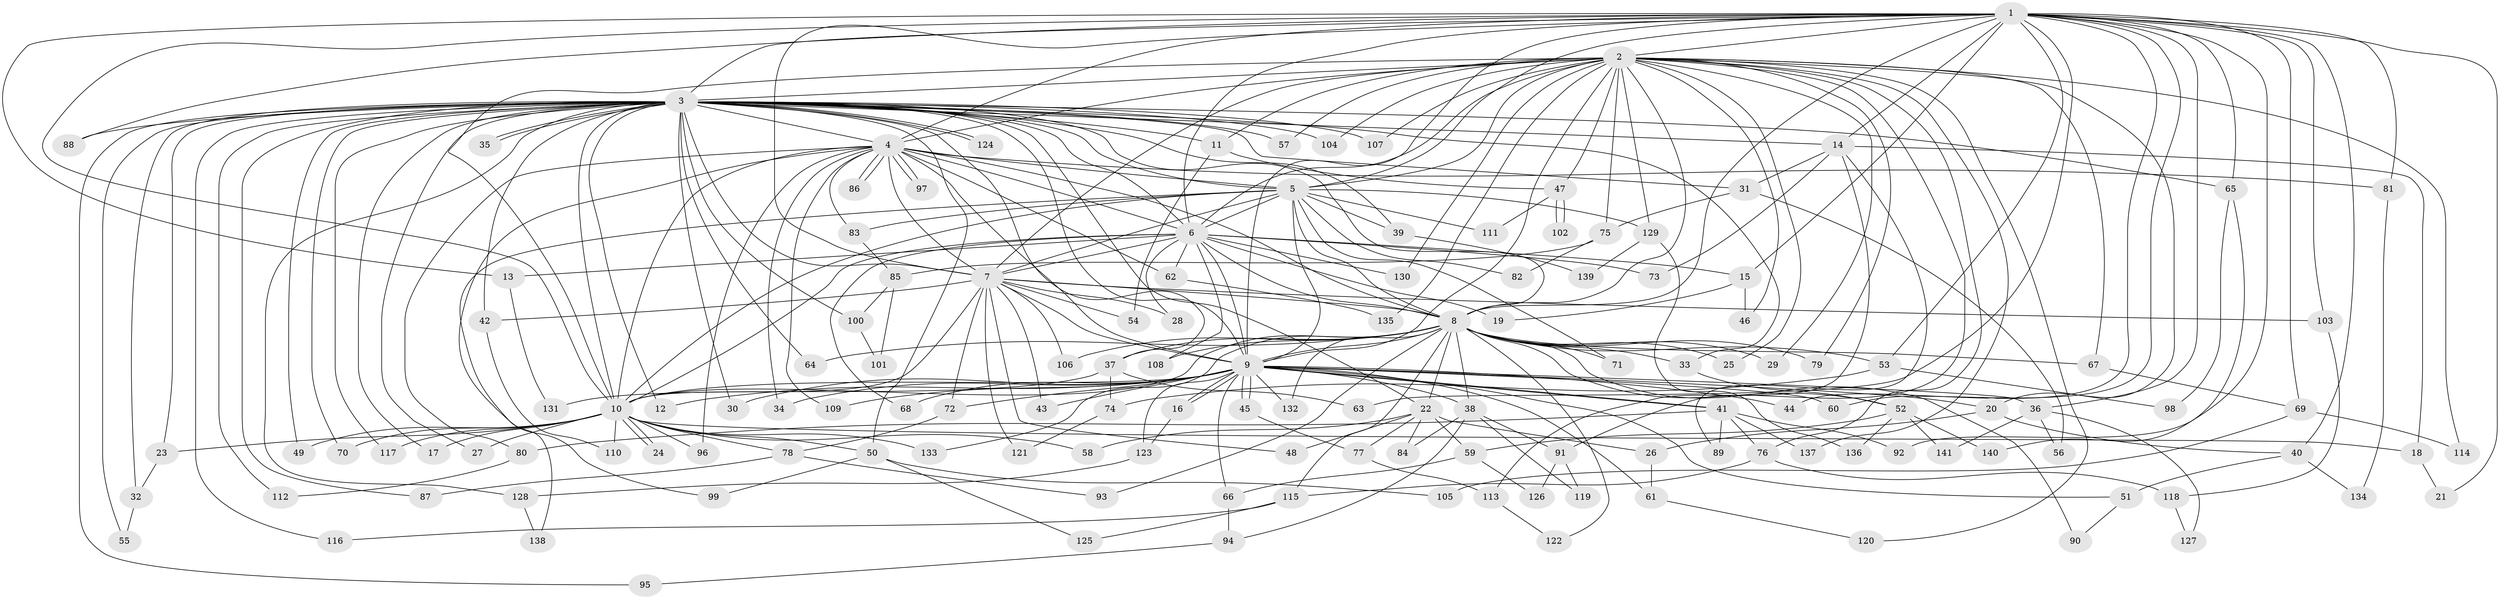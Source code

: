 // coarse degree distribution, {30: 0.018018018018018018, 27: 0.009009009009009009, 37: 0.009009009009009009, 16: 0.009009009009009009, 14: 0.009009009009009009, 28: 0.009009009009009009, 26: 0.009009009009009009, 2: 0.5585585585585585, 3: 0.16216216216216217, 8: 0.018018018018018018, 5: 0.05405405405405406, 1: 0.018018018018018018, 7: 0.018018018018018018, 4: 0.09009009009009009, 6: 0.009009009009009009}
// Generated by graph-tools (version 1.1) at 2025/51/02/27/25 19:51:48]
// undirected, 141 vertices, 307 edges
graph export_dot {
graph [start="1"]
  node [color=gray90,style=filled];
  1;
  2;
  3;
  4;
  5;
  6;
  7;
  8;
  9;
  10;
  11;
  12;
  13;
  14;
  15;
  16;
  17;
  18;
  19;
  20;
  21;
  22;
  23;
  24;
  25;
  26;
  27;
  28;
  29;
  30;
  31;
  32;
  33;
  34;
  35;
  36;
  37;
  38;
  39;
  40;
  41;
  42;
  43;
  44;
  45;
  46;
  47;
  48;
  49;
  50;
  51;
  52;
  53;
  54;
  55;
  56;
  57;
  58;
  59;
  60;
  61;
  62;
  63;
  64;
  65;
  66;
  67;
  68;
  69;
  70;
  71;
  72;
  73;
  74;
  75;
  76;
  77;
  78;
  79;
  80;
  81;
  82;
  83;
  84;
  85;
  86;
  87;
  88;
  89;
  90;
  91;
  92;
  93;
  94;
  95;
  96;
  97;
  98;
  99;
  100;
  101;
  102;
  103;
  104;
  105;
  106;
  107;
  108;
  109;
  110;
  111;
  112;
  113;
  114;
  115;
  116;
  117;
  118;
  119;
  120;
  121;
  122;
  123;
  124;
  125;
  126;
  127;
  128;
  129;
  130;
  131;
  132;
  133;
  134;
  135;
  136;
  137;
  138;
  139;
  140;
  141;
  1 -- 2;
  1 -- 3;
  1 -- 4;
  1 -- 5;
  1 -- 6;
  1 -- 7;
  1 -- 8;
  1 -- 9;
  1 -- 10;
  1 -- 13;
  1 -- 14;
  1 -- 15;
  1 -- 21;
  1 -- 36;
  1 -- 40;
  1 -- 44;
  1 -- 53;
  1 -- 60;
  1 -- 63;
  1 -- 65;
  1 -- 69;
  1 -- 81;
  1 -- 88;
  1 -- 92;
  1 -- 103;
  2 -- 3;
  2 -- 4;
  2 -- 5;
  2 -- 6;
  2 -- 7;
  2 -- 8;
  2 -- 9;
  2 -- 10;
  2 -- 11;
  2 -- 20;
  2 -- 25;
  2 -- 29;
  2 -- 46;
  2 -- 47;
  2 -- 57;
  2 -- 67;
  2 -- 75;
  2 -- 76;
  2 -- 79;
  2 -- 91;
  2 -- 104;
  2 -- 107;
  2 -- 114;
  2 -- 120;
  2 -- 129;
  2 -- 130;
  2 -- 135;
  2 -- 137;
  3 -- 4;
  3 -- 5;
  3 -- 6;
  3 -- 7;
  3 -- 8;
  3 -- 9;
  3 -- 10;
  3 -- 11;
  3 -- 12;
  3 -- 14;
  3 -- 17;
  3 -- 22;
  3 -- 23;
  3 -- 27;
  3 -- 30;
  3 -- 31;
  3 -- 32;
  3 -- 33;
  3 -- 35;
  3 -- 35;
  3 -- 37;
  3 -- 39;
  3 -- 42;
  3 -- 49;
  3 -- 50;
  3 -- 55;
  3 -- 57;
  3 -- 64;
  3 -- 65;
  3 -- 70;
  3 -- 87;
  3 -- 88;
  3 -- 95;
  3 -- 100;
  3 -- 104;
  3 -- 107;
  3 -- 112;
  3 -- 116;
  3 -- 117;
  3 -- 124;
  3 -- 124;
  3 -- 128;
  4 -- 5;
  4 -- 6;
  4 -- 7;
  4 -- 8;
  4 -- 9;
  4 -- 10;
  4 -- 34;
  4 -- 62;
  4 -- 80;
  4 -- 81;
  4 -- 83;
  4 -- 86;
  4 -- 86;
  4 -- 96;
  4 -- 97;
  4 -- 97;
  4 -- 99;
  4 -- 109;
  5 -- 6;
  5 -- 7;
  5 -- 8;
  5 -- 9;
  5 -- 10;
  5 -- 39;
  5 -- 71;
  5 -- 82;
  5 -- 83;
  5 -- 111;
  5 -- 129;
  5 -- 138;
  6 -- 7;
  6 -- 8;
  6 -- 9;
  6 -- 10;
  6 -- 13;
  6 -- 15;
  6 -- 19;
  6 -- 28;
  6 -- 62;
  6 -- 68;
  6 -- 73;
  6 -- 108;
  6 -- 130;
  7 -- 8;
  7 -- 9;
  7 -- 10;
  7 -- 28;
  7 -- 42;
  7 -- 43;
  7 -- 48;
  7 -- 54;
  7 -- 72;
  7 -- 103;
  7 -- 106;
  7 -- 121;
  8 -- 9;
  8 -- 10;
  8 -- 22;
  8 -- 25;
  8 -- 29;
  8 -- 33;
  8 -- 37;
  8 -- 38;
  8 -- 52;
  8 -- 53;
  8 -- 64;
  8 -- 67;
  8 -- 71;
  8 -- 79;
  8 -- 90;
  8 -- 93;
  8 -- 106;
  8 -- 108;
  8 -- 115;
  8 -- 122;
  8 -- 132;
  8 -- 133;
  9 -- 10;
  9 -- 12;
  9 -- 16;
  9 -- 16;
  9 -- 20;
  9 -- 30;
  9 -- 34;
  9 -- 36;
  9 -- 38;
  9 -- 41;
  9 -- 41;
  9 -- 43;
  9 -- 44;
  9 -- 45;
  9 -- 45;
  9 -- 51;
  9 -- 60;
  9 -- 61;
  9 -- 66;
  9 -- 68;
  9 -- 72;
  9 -- 109;
  9 -- 123;
  9 -- 132;
  10 -- 17;
  10 -- 18;
  10 -- 23;
  10 -- 24;
  10 -- 24;
  10 -- 27;
  10 -- 49;
  10 -- 50;
  10 -- 58;
  10 -- 70;
  10 -- 78;
  10 -- 96;
  10 -- 110;
  10 -- 117;
  10 -- 133;
  11 -- 47;
  11 -- 54;
  13 -- 131;
  14 -- 18;
  14 -- 31;
  14 -- 73;
  14 -- 89;
  14 -- 113;
  15 -- 19;
  15 -- 46;
  16 -- 123;
  18 -- 21;
  20 -- 26;
  20 -- 40;
  22 -- 26;
  22 -- 48;
  22 -- 58;
  22 -- 59;
  22 -- 77;
  22 -- 84;
  23 -- 32;
  26 -- 61;
  31 -- 56;
  31 -- 75;
  32 -- 55;
  33 -- 52;
  36 -- 56;
  36 -- 127;
  36 -- 141;
  37 -- 63;
  37 -- 74;
  37 -- 131;
  38 -- 84;
  38 -- 91;
  38 -- 94;
  38 -- 119;
  39 -- 139;
  40 -- 51;
  40 -- 134;
  41 -- 76;
  41 -- 80;
  41 -- 89;
  41 -- 92;
  41 -- 137;
  42 -- 110;
  45 -- 77;
  47 -- 102;
  47 -- 102;
  47 -- 111;
  50 -- 99;
  50 -- 105;
  50 -- 125;
  51 -- 90;
  52 -- 59;
  52 -- 136;
  52 -- 140;
  52 -- 141;
  53 -- 74;
  53 -- 98;
  59 -- 66;
  59 -- 126;
  61 -- 120;
  62 -- 135;
  65 -- 98;
  65 -- 140;
  66 -- 94;
  67 -- 69;
  69 -- 105;
  69 -- 114;
  72 -- 78;
  74 -- 121;
  75 -- 82;
  75 -- 85;
  76 -- 115;
  76 -- 118;
  77 -- 113;
  78 -- 87;
  78 -- 93;
  80 -- 112;
  81 -- 134;
  83 -- 85;
  85 -- 100;
  85 -- 101;
  91 -- 119;
  91 -- 126;
  94 -- 95;
  100 -- 101;
  103 -- 118;
  113 -- 122;
  115 -- 116;
  115 -- 125;
  118 -- 127;
  123 -- 128;
  128 -- 138;
  129 -- 136;
  129 -- 139;
}
